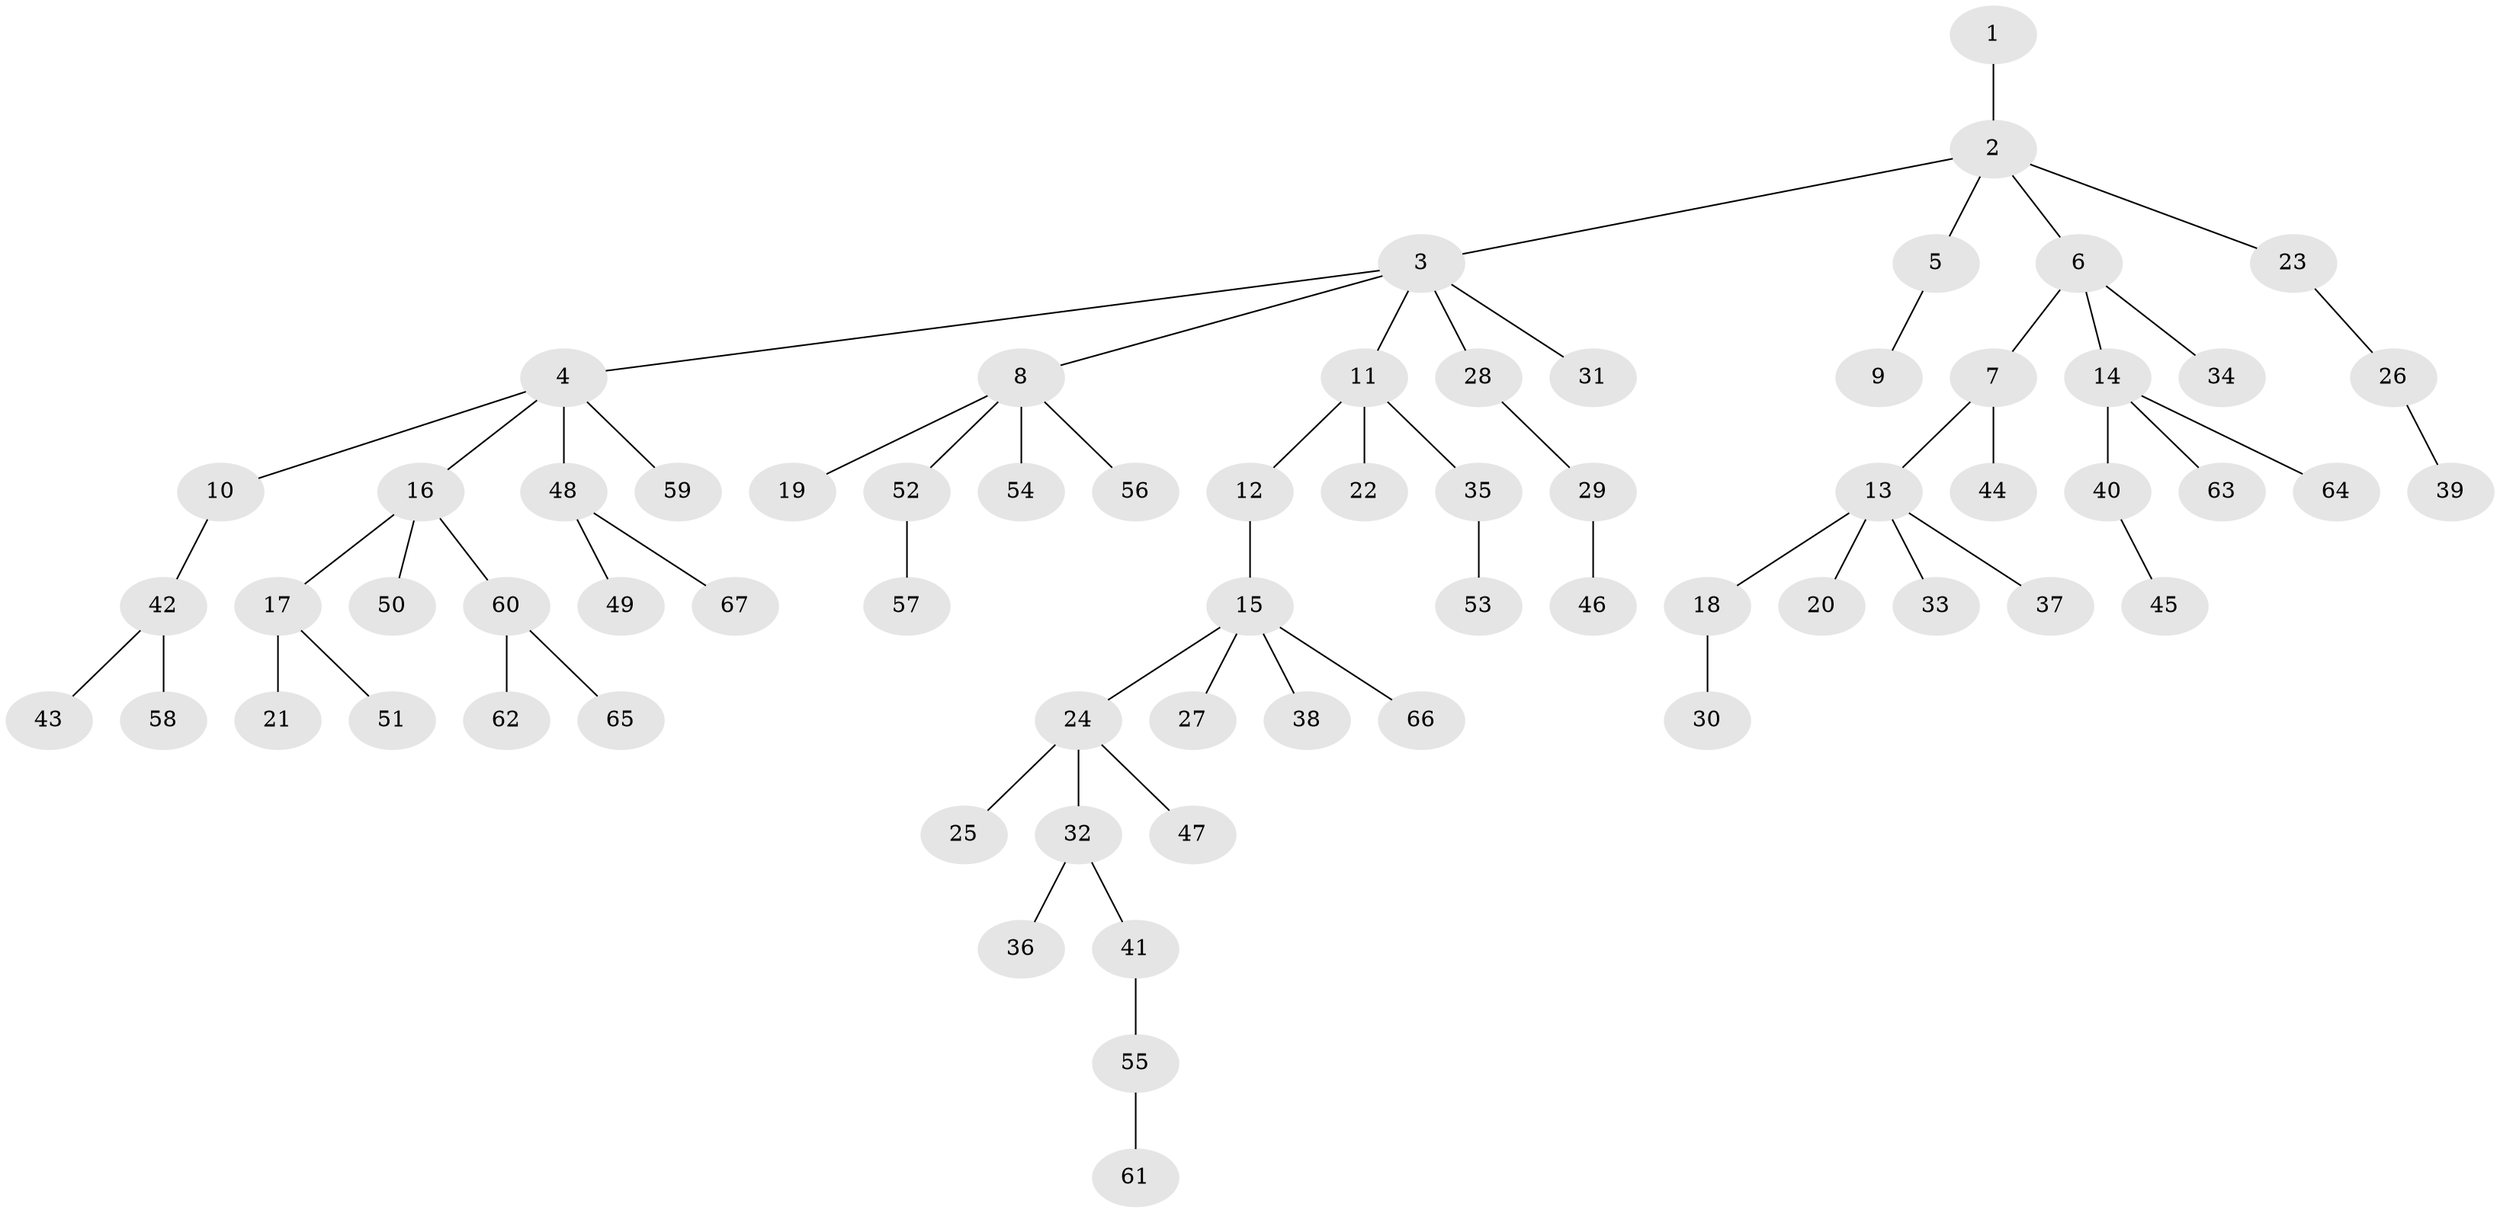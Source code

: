 // coarse degree distribution, {1: 0.6, 5: 0.044444444444444446, 6: 0.044444444444444446, 4: 0.06666666666666667, 3: 0.1111111111111111, 2: 0.13333333333333333}
// Generated by graph-tools (version 1.1) at 2025/42/03/06/25 10:42:03]
// undirected, 67 vertices, 66 edges
graph export_dot {
graph [start="1"]
  node [color=gray90,style=filled];
  1;
  2;
  3;
  4;
  5;
  6;
  7;
  8;
  9;
  10;
  11;
  12;
  13;
  14;
  15;
  16;
  17;
  18;
  19;
  20;
  21;
  22;
  23;
  24;
  25;
  26;
  27;
  28;
  29;
  30;
  31;
  32;
  33;
  34;
  35;
  36;
  37;
  38;
  39;
  40;
  41;
  42;
  43;
  44;
  45;
  46;
  47;
  48;
  49;
  50;
  51;
  52;
  53;
  54;
  55;
  56;
  57;
  58;
  59;
  60;
  61;
  62;
  63;
  64;
  65;
  66;
  67;
  1 -- 2;
  2 -- 3;
  2 -- 5;
  2 -- 6;
  2 -- 23;
  3 -- 4;
  3 -- 8;
  3 -- 11;
  3 -- 28;
  3 -- 31;
  4 -- 10;
  4 -- 16;
  4 -- 48;
  4 -- 59;
  5 -- 9;
  6 -- 7;
  6 -- 14;
  6 -- 34;
  7 -- 13;
  7 -- 44;
  8 -- 19;
  8 -- 52;
  8 -- 54;
  8 -- 56;
  10 -- 42;
  11 -- 12;
  11 -- 22;
  11 -- 35;
  12 -- 15;
  13 -- 18;
  13 -- 20;
  13 -- 33;
  13 -- 37;
  14 -- 40;
  14 -- 63;
  14 -- 64;
  15 -- 24;
  15 -- 27;
  15 -- 38;
  15 -- 66;
  16 -- 17;
  16 -- 50;
  16 -- 60;
  17 -- 21;
  17 -- 51;
  18 -- 30;
  23 -- 26;
  24 -- 25;
  24 -- 32;
  24 -- 47;
  26 -- 39;
  28 -- 29;
  29 -- 46;
  32 -- 36;
  32 -- 41;
  35 -- 53;
  40 -- 45;
  41 -- 55;
  42 -- 43;
  42 -- 58;
  48 -- 49;
  48 -- 67;
  52 -- 57;
  55 -- 61;
  60 -- 62;
  60 -- 65;
}
